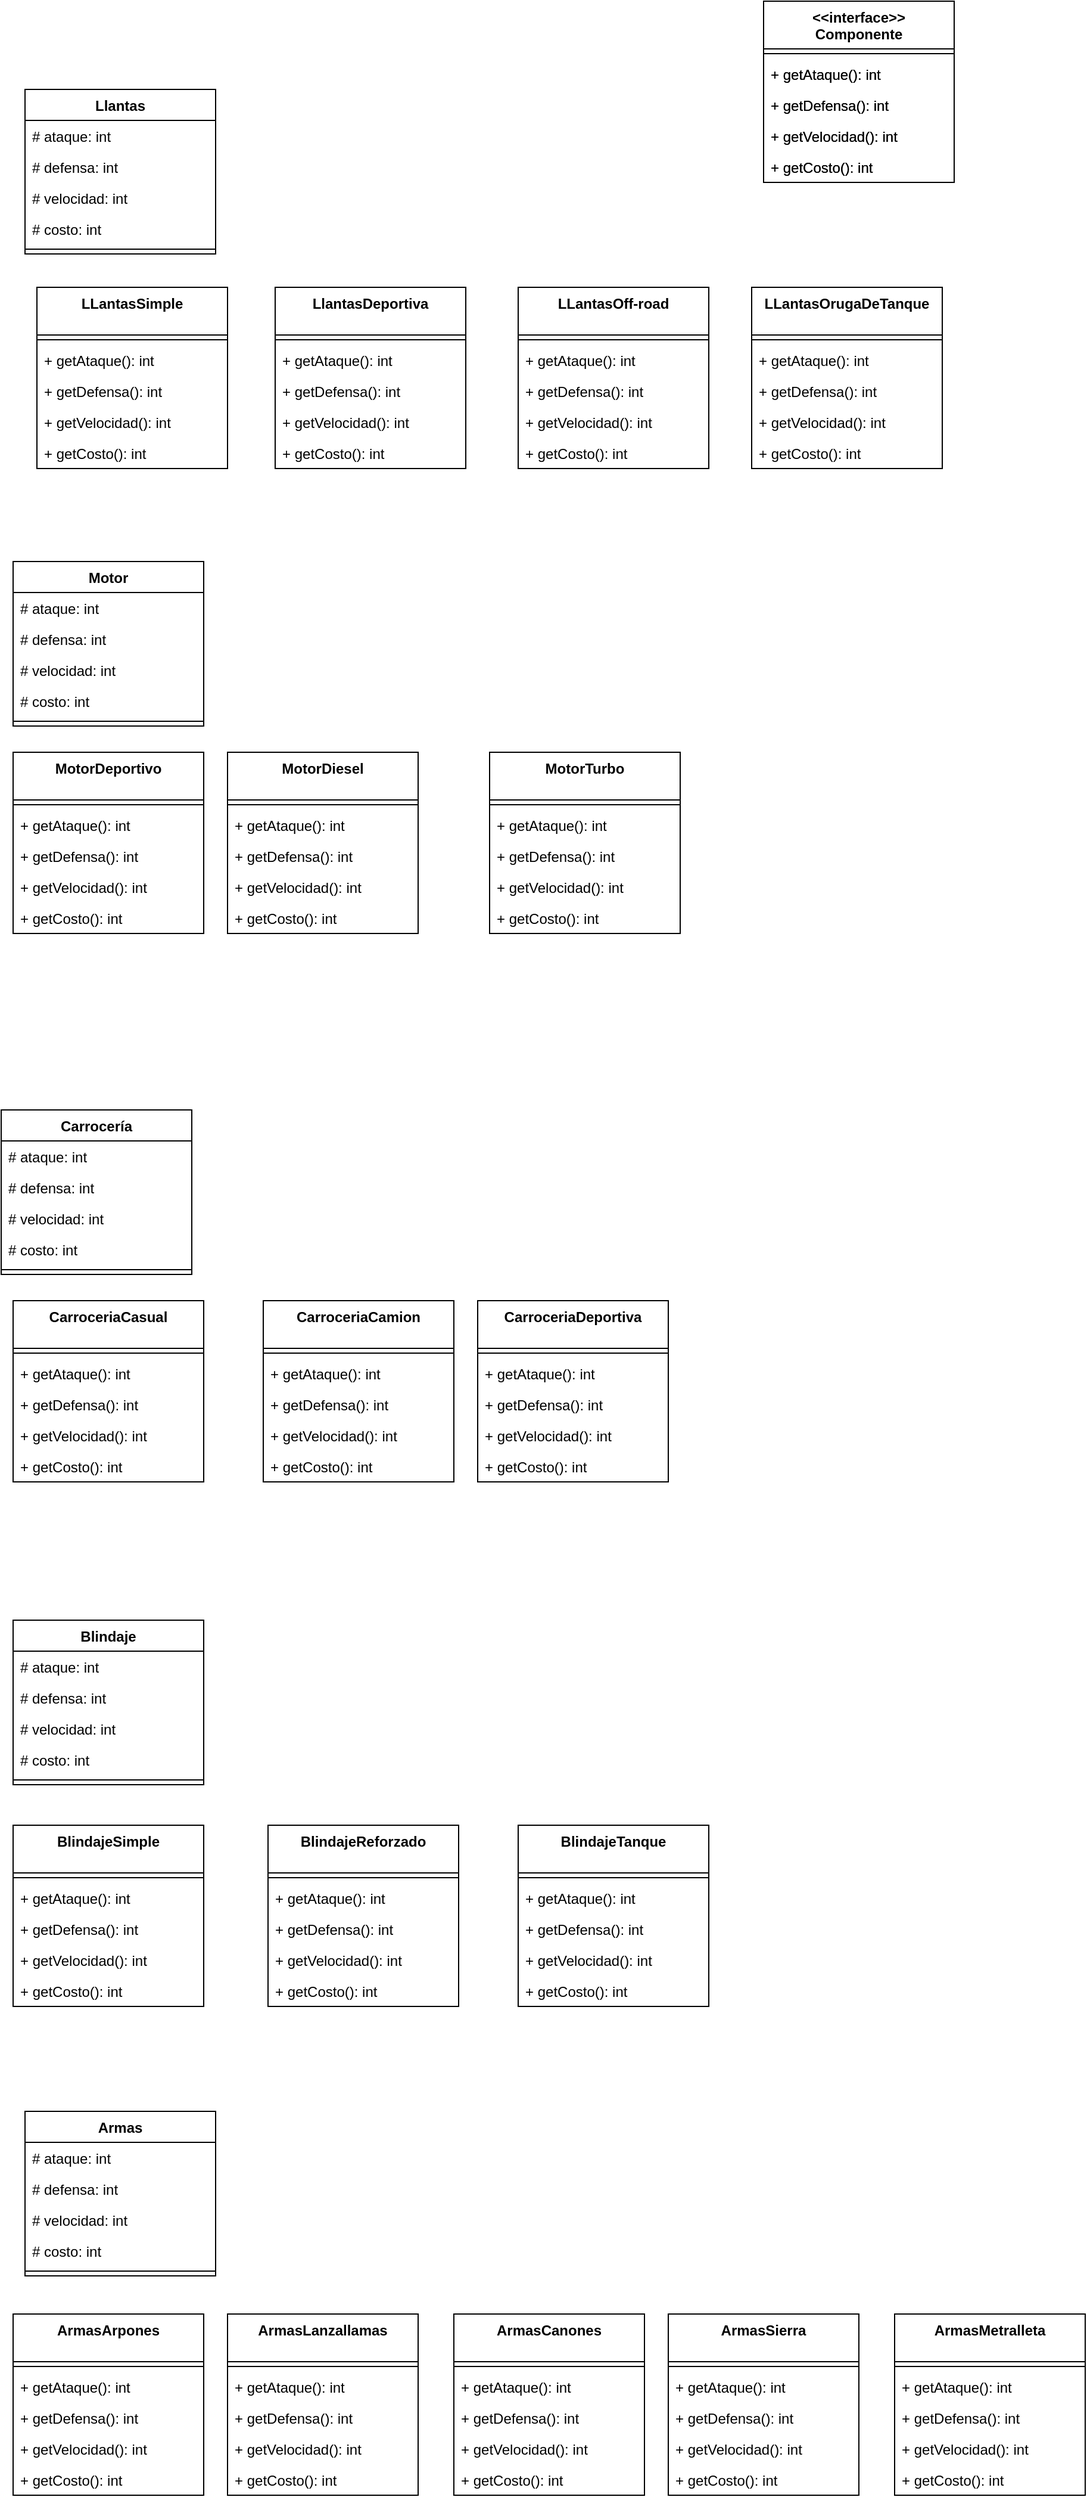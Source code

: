 <mxfile version="13.6.5" pages="2">
    <diagram id="xbYpVy04zfx8oQZbJUHU" name="Page-1">
        <mxGraphModel dx="1246" dy="467" grid="1" gridSize="10" guides="1" tooltips="1" connect="1" arrows="1" fold="1" page="1" pageScale="1" pageWidth="827" pageHeight="1169" math="0" shadow="0">
            <root>
                <mxCell id="0"/>
                <mxCell id="1" parent="0"/>
                <mxCell id="xLHPYMrKe80LzgOzbX_y-14" value="Llantas" style="swimlane;fontStyle=1;align=center;verticalAlign=top;childLayout=stackLayout;horizontal=1;startSize=26;horizontalStack=0;resizeParent=1;resizeParentMax=0;resizeLast=0;collapsible=1;marginBottom=0;" parent="1" vertex="1">
                    <mxGeometry x="70" y="94" width="160" height="138" as="geometry"/>
                </mxCell>
                <mxCell id="26" value="# ataque: int" style="text;strokeColor=none;fillColor=none;align=left;verticalAlign=top;spacingLeft=4;spacingRight=4;overflow=hidden;rotatable=0;points=[[0,0.5],[1,0.5]];portConstraint=eastwest;" vertex="1" parent="xLHPYMrKe80LzgOzbX_y-14">
                    <mxGeometry y="26" width="160" height="26" as="geometry"/>
                </mxCell>
                <mxCell id="27" value="# defensa: int" style="text;strokeColor=none;fillColor=none;align=left;verticalAlign=top;spacingLeft=4;spacingRight=4;overflow=hidden;rotatable=0;points=[[0,0.5],[1,0.5]];portConstraint=eastwest;" vertex="1" parent="xLHPYMrKe80LzgOzbX_y-14">
                    <mxGeometry y="52" width="160" height="26" as="geometry"/>
                </mxCell>
                <mxCell id="28" value="# velocidad: int" style="text;strokeColor=none;fillColor=none;align=left;verticalAlign=top;spacingLeft=4;spacingRight=4;overflow=hidden;rotatable=0;points=[[0,0.5],[1,0.5]];portConstraint=eastwest;" vertex="1" parent="xLHPYMrKe80LzgOzbX_y-14">
                    <mxGeometry y="78" width="160" height="26" as="geometry"/>
                </mxCell>
                <mxCell id="29" value="# costo: int" style="text;strokeColor=none;fillColor=none;align=left;verticalAlign=top;spacingLeft=4;spacingRight=4;overflow=hidden;rotatable=0;points=[[0,0.5],[1,0.5]];portConstraint=eastwest;" vertex="1" parent="xLHPYMrKe80LzgOzbX_y-14">
                    <mxGeometry y="104" width="160" height="26" as="geometry"/>
                </mxCell>
                <mxCell id="xLHPYMrKe80LzgOzbX_y-16" value="" style="line;strokeWidth=1;fillColor=none;align=left;verticalAlign=middle;spacingTop=-1;spacingLeft=3;spacingRight=3;rotatable=0;labelPosition=right;points=[];portConstraint=eastwest;" parent="xLHPYMrKe80LzgOzbX_y-14" vertex="1">
                    <mxGeometry y="130" width="160" height="8" as="geometry"/>
                </mxCell>
                <mxCell id="10" value="LLantasSimple" style="swimlane;fontStyle=1;align=center;verticalAlign=top;childLayout=stackLayout;horizontal=1;startSize=40;horizontalStack=0;resizeParent=1;resizeParentMax=0;resizeLast=0;collapsible=1;marginBottom=0;" vertex="1" parent="1">
                    <mxGeometry x="80" y="260" width="160" height="152" as="geometry"/>
                </mxCell>
                <mxCell id="11" value="" style="line;strokeWidth=1;fillColor=none;align=left;verticalAlign=middle;spacingTop=-1;spacingLeft=3;spacingRight=3;rotatable=0;labelPosition=right;points=[];portConstraint=eastwest;" vertex="1" parent="10">
                    <mxGeometry y="40" width="160" height="8" as="geometry"/>
                </mxCell>
                <mxCell id="12" value="+ getAtaque(): int" style="text;strokeColor=none;fillColor=none;align=left;verticalAlign=top;spacingLeft=4;spacingRight=4;overflow=hidden;rotatable=0;points=[[0,0.5],[1,0.5]];portConstraint=eastwest;" vertex="1" parent="10">
                    <mxGeometry y="48" width="160" height="26" as="geometry"/>
                </mxCell>
                <mxCell id="13" value="+ getDefensa(): int" style="text;strokeColor=none;fillColor=none;align=left;verticalAlign=top;spacingLeft=4;spacingRight=4;overflow=hidden;rotatable=0;points=[[0,0.5],[1,0.5]];portConstraint=eastwest;" vertex="1" parent="10">
                    <mxGeometry y="74" width="160" height="26" as="geometry"/>
                </mxCell>
                <mxCell id="14" value="+ getVelocidad(): int" style="text;strokeColor=none;fillColor=none;align=left;verticalAlign=top;spacingLeft=4;spacingRight=4;overflow=hidden;rotatable=0;points=[[0,0.5],[1,0.5]];portConstraint=eastwest;" vertex="1" parent="10">
                    <mxGeometry y="100" width="160" height="26" as="geometry"/>
                </mxCell>
                <mxCell id="15" value="+ getCosto(): int" style="text;strokeColor=none;fillColor=none;align=left;verticalAlign=top;spacingLeft=4;spacingRight=4;overflow=hidden;rotatable=0;points=[[0,0.5],[1,0.5]];portConstraint=eastwest;" vertex="1" parent="10">
                    <mxGeometry y="126" width="160" height="26" as="geometry"/>
                </mxCell>
                <mxCell id="xLHPYMrKe80LzgOzbX_y-143" value="LlantasDeportiva" style="swimlane;fontStyle=1;align=center;verticalAlign=top;childLayout=stackLayout;horizontal=1;startSize=40;horizontalStack=0;resizeParent=1;resizeParentMax=0;resizeLast=0;collapsible=1;marginBottom=0;" parent="1" vertex="1">
                    <mxGeometry x="280" y="260" width="160" height="152" as="geometry"/>
                </mxCell>
                <mxCell id="xLHPYMrKe80LzgOzbX_y-148" value="" style="line;strokeWidth=1;fillColor=none;align=left;verticalAlign=middle;spacingTop=-1;spacingLeft=3;spacingRight=3;rotatable=0;labelPosition=right;points=[];portConstraint=eastwest;" parent="xLHPYMrKe80LzgOzbX_y-143" vertex="1">
                    <mxGeometry y="40" width="160" height="8" as="geometry"/>
                </mxCell>
                <mxCell id="xLHPYMrKe80LzgOzbX_y-149" value="+ getAtaque(): int" style="text;strokeColor=none;fillColor=none;align=left;verticalAlign=top;spacingLeft=4;spacingRight=4;overflow=hidden;rotatable=0;points=[[0,0.5],[1,0.5]];portConstraint=eastwest;" parent="xLHPYMrKe80LzgOzbX_y-143" vertex="1">
                    <mxGeometry y="48" width="160" height="26" as="geometry"/>
                </mxCell>
                <mxCell id="xLHPYMrKe80LzgOzbX_y-150" value="+ getDefensa(): int" style="text;strokeColor=none;fillColor=none;align=left;verticalAlign=top;spacingLeft=4;spacingRight=4;overflow=hidden;rotatable=0;points=[[0,0.5],[1,0.5]];portConstraint=eastwest;" parent="xLHPYMrKe80LzgOzbX_y-143" vertex="1">
                    <mxGeometry y="74" width="160" height="26" as="geometry"/>
                </mxCell>
                <mxCell id="xLHPYMrKe80LzgOzbX_y-151" value="+ getVelocidad(): int" style="text;strokeColor=none;fillColor=none;align=left;verticalAlign=top;spacingLeft=4;spacingRight=4;overflow=hidden;rotatable=0;points=[[0,0.5],[1,0.5]];portConstraint=eastwest;" parent="xLHPYMrKe80LzgOzbX_y-143" vertex="1">
                    <mxGeometry y="100" width="160" height="26" as="geometry"/>
                </mxCell>
                <mxCell id="xLHPYMrKe80LzgOzbX_y-152" value="+ getCosto(): int" style="text;strokeColor=none;fillColor=none;align=left;verticalAlign=top;spacingLeft=4;spacingRight=4;overflow=hidden;rotatable=0;points=[[0,0.5],[1,0.5]];portConstraint=eastwest;" parent="xLHPYMrKe80LzgOzbX_y-143" vertex="1">
                    <mxGeometry y="126" width="160" height="26" as="geometry"/>
                </mxCell>
                <mxCell id="xLHPYMrKe80LzgOzbX_y-153" value="LLantasOff-road" style="swimlane;fontStyle=1;align=center;verticalAlign=top;childLayout=stackLayout;horizontal=1;startSize=40;horizontalStack=0;resizeParent=1;resizeParentMax=0;resizeLast=0;collapsible=1;marginBottom=0;" parent="1" vertex="1">
                    <mxGeometry x="484" y="260" width="160" height="152" as="geometry"/>
                </mxCell>
                <mxCell id="xLHPYMrKe80LzgOzbX_y-158" value="" style="line;strokeWidth=1;fillColor=none;align=left;verticalAlign=middle;spacingTop=-1;spacingLeft=3;spacingRight=3;rotatable=0;labelPosition=right;points=[];portConstraint=eastwest;" parent="xLHPYMrKe80LzgOzbX_y-153" vertex="1">
                    <mxGeometry y="40" width="160" height="8" as="geometry"/>
                </mxCell>
                <mxCell id="xLHPYMrKe80LzgOzbX_y-159" value="+ getAtaque(): int" style="text;strokeColor=none;fillColor=none;align=left;verticalAlign=top;spacingLeft=4;spacingRight=4;overflow=hidden;rotatable=0;points=[[0,0.5],[1,0.5]];portConstraint=eastwest;" parent="xLHPYMrKe80LzgOzbX_y-153" vertex="1">
                    <mxGeometry y="48" width="160" height="26" as="geometry"/>
                </mxCell>
                <mxCell id="xLHPYMrKe80LzgOzbX_y-160" value="+ getDefensa(): int" style="text;strokeColor=none;fillColor=none;align=left;verticalAlign=top;spacingLeft=4;spacingRight=4;overflow=hidden;rotatable=0;points=[[0,0.5],[1,0.5]];portConstraint=eastwest;" parent="xLHPYMrKe80LzgOzbX_y-153" vertex="1">
                    <mxGeometry y="74" width="160" height="26" as="geometry"/>
                </mxCell>
                <mxCell id="xLHPYMrKe80LzgOzbX_y-161" value="+ getVelocidad(): int" style="text;strokeColor=none;fillColor=none;align=left;verticalAlign=top;spacingLeft=4;spacingRight=4;overflow=hidden;rotatable=0;points=[[0,0.5],[1,0.5]];portConstraint=eastwest;" parent="xLHPYMrKe80LzgOzbX_y-153" vertex="1">
                    <mxGeometry y="100" width="160" height="26" as="geometry"/>
                </mxCell>
                <mxCell id="xLHPYMrKe80LzgOzbX_y-162" value="+ getCosto(): int" style="text;strokeColor=none;fillColor=none;align=left;verticalAlign=top;spacingLeft=4;spacingRight=4;overflow=hidden;rotatable=0;points=[[0,0.5],[1,0.5]];portConstraint=eastwest;" parent="xLHPYMrKe80LzgOzbX_y-153" vertex="1">
                    <mxGeometry y="126" width="160" height="26" as="geometry"/>
                </mxCell>
                <mxCell id="xLHPYMrKe80LzgOzbX_y-163" value="LLantasOrugaDeTanque" style="swimlane;fontStyle=1;align=center;verticalAlign=top;childLayout=stackLayout;horizontal=1;startSize=40;horizontalStack=0;resizeParent=1;resizeParentMax=0;resizeLast=0;collapsible=1;marginBottom=0;" parent="1" vertex="1">
                    <mxGeometry x="680" y="260" width="160" height="152" as="geometry"/>
                </mxCell>
                <mxCell id="xLHPYMrKe80LzgOzbX_y-168" value="" style="line;strokeWidth=1;fillColor=none;align=left;verticalAlign=middle;spacingTop=-1;spacingLeft=3;spacingRight=3;rotatable=0;labelPosition=right;points=[];portConstraint=eastwest;" parent="xLHPYMrKe80LzgOzbX_y-163" vertex="1">
                    <mxGeometry y="40" width="160" height="8" as="geometry"/>
                </mxCell>
                <mxCell id="xLHPYMrKe80LzgOzbX_y-169" value="+ getAtaque(): int" style="text;strokeColor=none;fillColor=none;align=left;verticalAlign=top;spacingLeft=4;spacingRight=4;overflow=hidden;rotatable=0;points=[[0,0.5],[1,0.5]];portConstraint=eastwest;" parent="xLHPYMrKe80LzgOzbX_y-163" vertex="1">
                    <mxGeometry y="48" width="160" height="26" as="geometry"/>
                </mxCell>
                <mxCell id="xLHPYMrKe80LzgOzbX_y-170" value="+ getDefensa(): int" style="text;strokeColor=none;fillColor=none;align=left;verticalAlign=top;spacingLeft=4;spacingRight=4;overflow=hidden;rotatable=0;points=[[0,0.5],[1,0.5]];portConstraint=eastwest;" parent="xLHPYMrKe80LzgOzbX_y-163" vertex="1">
                    <mxGeometry y="74" width="160" height="26" as="geometry"/>
                </mxCell>
                <mxCell id="xLHPYMrKe80LzgOzbX_y-171" value="+ getVelocidad(): int" style="text;strokeColor=none;fillColor=none;align=left;verticalAlign=top;spacingLeft=4;spacingRight=4;overflow=hidden;rotatable=0;points=[[0,0.5],[1,0.5]];portConstraint=eastwest;" parent="xLHPYMrKe80LzgOzbX_y-163" vertex="1">
                    <mxGeometry y="100" width="160" height="26" as="geometry"/>
                </mxCell>
                <mxCell id="xLHPYMrKe80LzgOzbX_y-172" value="+ getCosto(): int" style="text;strokeColor=none;fillColor=none;align=left;verticalAlign=top;spacingLeft=4;spacingRight=4;overflow=hidden;rotatable=0;points=[[0,0.5],[1,0.5]];portConstraint=eastwest;" parent="xLHPYMrKe80LzgOzbX_y-163" vertex="1">
                    <mxGeometry y="126" width="160" height="26" as="geometry"/>
                </mxCell>
                <mxCell id="30" value="Motor" style="swimlane;fontStyle=1;align=center;verticalAlign=top;childLayout=stackLayout;horizontal=1;startSize=26;horizontalStack=0;resizeParent=1;resizeParentMax=0;resizeLast=0;collapsible=1;marginBottom=0;" vertex="1" parent="1">
                    <mxGeometry x="60" y="490" width="160" height="138" as="geometry"/>
                </mxCell>
                <mxCell id="31" value="# ataque: int" style="text;strokeColor=none;fillColor=none;align=left;verticalAlign=top;spacingLeft=4;spacingRight=4;overflow=hidden;rotatable=0;points=[[0,0.5],[1,0.5]];portConstraint=eastwest;" vertex="1" parent="30">
                    <mxGeometry y="26" width="160" height="26" as="geometry"/>
                </mxCell>
                <mxCell id="32" value="# defensa: int" style="text;strokeColor=none;fillColor=none;align=left;verticalAlign=top;spacingLeft=4;spacingRight=4;overflow=hidden;rotatable=0;points=[[0,0.5],[1,0.5]];portConstraint=eastwest;" vertex="1" parent="30">
                    <mxGeometry y="52" width="160" height="26" as="geometry"/>
                </mxCell>
                <mxCell id="33" value="# velocidad: int" style="text;strokeColor=none;fillColor=none;align=left;verticalAlign=top;spacingLeft=4;spacingRight=4;overflow=hidden;rotatable=0;points=[[0,0.5],[1,0.5]];portConstraint=eastwest;" vertex="1" parent="30">
                    <mxGeometry y="78" width="160" height="26" as="geometry"/>
                </mxCell>
                <mxCell id="34" value="# costo: int" style="text;strokeColor=none;fillColor=none;align=left;verticalAlign=top;spacingLeft=4;spacingRight=4;overflow=hidden;rotatable=0;points=[[0,0.5],[1,0.5]];portConstraint=eastwest;" vertex="1" parent="30">
                    <mxGeometry y="104" width="160" height="26" as="geometry"/>
                </mxCell>
                <mxCell id="35" value="" style="line;strokeWidth=1;fillColor=none;align=left;verticalAlign=middle;spacingTop=-1;spacingLeft=3;spacingRight=3;rotatable=0;labelPosition=right;points=[];portConstraint=eastwest;" vertex="1" parent="30">
                    <mxGeometry y="130" width="160" height="8" as="geometry"/>
                </mxCell>
                <mxCell id="xLHPYMrKe80LzgOzbX_y-173" value="MotorDeportivo" style="swimlane;fontStyle=1;align=center;verticalAlign=top;childLayout=stackLayout;horizontal=1;startSize=40;horizontalStack=0;resizeParent=1;resizeParentMax=0;resizeLast=0;collapsible=1;marginBottom=0;" parent="1" vertex="1">
                    <mxGeometry x="60" y="650" width="160" height="152" as="geometry"/>
                </mxCell>
                <mxCell id="xLHPYMrKe80LzgOzbX_y-178" value="" style="line;strokeWidth=1;fillColor=none;align=left;verticalAlign=middle;spacingTop=-1;spacingLeft=3;spacingRight=3;rotatable=0;labelPosition=right;points=[];portConstraint=eastwest;" parent="xLHPYMrKe80LzgOzbX_y-173" vertex="1">
                    <mxGeometry y="40" width="160" height="8" as="geometry"/>
                </mxCell>
                <mxCell id="xLHPYMrKe80LzgOzbX_y-179" value="+ getAtaque(): int" style="text;strokeColor=none;fillColor=none;align=left;verticalAlign=top;spacingLeft=4;spacingRight=4;overflow=hidden;rotatable=0;points=[[0,0.5],[1,0.5]];portConstraint=eastwest;" parent="xLHPYMrKe80LzgOzbX_y-173" vertex="1">
                    <mxGeometry y="48" width="160" height="26" as="geometry"/>
                </mxCell>
                <mxCell id="xLHPYMrKe80LzgOzbX_y-180" value="+ getDefensa(): int" style="text;strokeColor=none;fillColor=none;align=left;verticalAlign=top;spacingLeft=4;spacingRight=4;overflow=hidden;rotatable=0;points=[[0,0.5],[1,0.5]];portConstraint=eastwest;" parent="xLHPYMrKe80LzgOzbX_y-173" vertex="1">
                    <mxGeometry y="74" width="160" height="26" as="geometry"/>
                </mxCell>
                <mxCell id="xLHPYMrKe80LzgOzbX_y-181" value="+ getVelocidad(): int" style="text;strokeColor=none;fillColor=none;align=left;verticalAlign=top;spacingLeft=4;spacingRight=4;overflow=hidden;rotatable=0;points=[[0,0.5],[1,0.5]];portConstraint=eastwest;" parent="xLHPYMrKe80LzgOzbX_y-173" vertex="1">
                    <mxGeometry y="100" width="160" height="26" as="geometry"/>
                </mxCell>
                <mxCell id="xLHPYMrKe80LzgOzbX_y-182" value="+ getCosto(): int" style="text;strokeColor=none;fillColor=none;align=left;verticalAlign=top;spacingLeft=4;spacingRight=4;overflow=hidden;rotatable=0;points=[[0,0.5],[1,0.5]];portConstraint=eastwest;" parent="xLHPYMrKe80LzgOzbX_y-173" vertex="1">
                    <mxGeometry y="126" width="160" height="26" as="geometry"/>
                </mxCell>
                <mxCell id="xLHPYMrKe80LzgOzbX_y-183" value="MotorDiesel" style="swimlane;fontStyle=1;align=center;verticalAlign=top;childLayout=stackLayout;horizontal=1;startSize=40;horizontalStack=0;resizeParent=1;resizeParentMax=0;resizeLast=0;collapsible=1;marginBottom=0;" parent="1" vertex="1">
                    <mxGeometry x="240" y="650" width="160" height="152" as="geometry"/>
                </mxCell>
                <mxCell id="xLHPYMrKe80LzgOzbX_y-188" value="" style="line;strokeWidth=1;fillColor=none;align=left;verticalAlign=middle;spacingTop=-1;spacingLeft=3;spacingRight=3;rotatable=0;labelPosition=right;points=[];portConstraint=eastwest;" parent="xLHPYMrKe80LzgOzbX_y-183" vertex="1">
                    <mxGeometry y="40" width="160" height="8" as="geometry"/>
                </mxCell>
                <mxCell id="xLHPYMrKe80LzgOzbX_y-189" value="+ getAtaque(): int" style="text;strokeColor=none;fillColor=none;align=left;verticalAlign=top;spacingLeft=4;spacingRight=4;overflow=hidden;rotatable=0;points=[[0,0.5],[1,0.5]];portConstraint=eastwest;" parent="xLHPYMrKe80LzgOzbX_y-183" vertex="1">
                    <mxGeometry y="48" width="160" height="26" as="geometry"/>
                </mxCell>
                <mxCell id="xLHPYMrKe80LzgOzbX_y-190" value="+ getDefensa(): int" style="text;strokeColor=none;fillColor=none;align=left;verticalAlign=top;spacingLeft=4;spacingRight=4;overflow=hidden;rotatable=0;points=[[0,0.5],[1,0.5]];portConstraint=eastwest;" parent="xLHPYMrKe80LzgOzbX_y-183" vertex="1">
                    <mxGeometry y="74" width="160" height="26" as="geometry"/>
                </mxCell>
                <mxCell id="xLHPYMrKe80LzgOzbX_y-191" value="+ getVelocidad(): int" style="text;strokeColor=none;fillColor=none;align=left;verticalAlign=top;spacingLeft=4;spacingRight=4;overflow=hidden;rotatable=0;points=[[0,0.5],[1,0.5]];portConstraint=eastwest;" parent="xLHPYMrKe80LzgOzbX_y-183" vertex="1">
                    <mxGeometry y="100" width="160" height="26" as="geometry"/>
                </mxCell>
                <mxCell id="xLHPYMrKe80LzgOzbX_y-192" value="+ getCosto(): int" style="text;strokeColor=none;fillColor=none;align=left;verticalAlign=top;spacingLeft=4;spacingRight=4;overflow=hidden;rotatable=0;points=[[0,0.5],[1,0.5]];portConstraint=eastwest;" parent="xLHPYMrKe80LzgOzbX_y-183" vertex="1">
                    <mxGeometry y="126" width="160" height="26" as="geometry"/>
                </mxCell>
                <mxCell id="xLHPYMrKe80LzgOzbX_y-193" value="MotorTurbo" style="swimlane;fontStyle=1;align=center;verticalAlign=top;childLayout=stackLayout;horizontal=1;startSize=40;horizontalStack=0;resizeParent=1;resizeParentMax=0;resizeLast=0;collapsible=1;marginBottom=0;" parent="1" vertex="1">
                    <mxGeometry x="460" y="650" width="160" height="152" as="geometry"/>
                </mxCell>
                <mxCell id="xLHPYMrKe80LzgOzbX_y-198" value="" style="line;strokeWidth=1;fillColor=none;align=left;verticalAlign=middle;spacingTop=-1;spacingLeft=3;spacingRight=3;rotatable=0;labelPosition=right;points=[];portConstraint=eastwest;" parent="xLHPYMrKe80LzgOzbX_y-193" vertex="1">
                    <mxGeometry y="40" width="160" height="8" as="geometry"/>
                </mxCell>
                <mxCell id="xLHPYMrKe80LzgOzbX_y-199" value="+ getAtaque(): int" style="text;strokeColor=none;fillColor=none;align=left;verticalAlign=top;spacingLeft=4;spacingRight=4;overflow=hidden;rotatable=0;points=[[0,0.5],[1,0.5]];portConstraint=eastwest;" parent="xLHPYMrKe80LzgOzbX_y-193" vertex="1">
                    <mxGeometry y="48" width="160" height="26" as="geometry"/>
                </mxCell>
                <mxCell id="xLHPYMrKe80LzgOzbX_y-200" value="+ getDefensa(): int" style="text;strokeColor=none;fillColor=none;align=left;verticalAlign=top;spacingLeft=4;spacingRight=4;overflow=hidden;rotatable=0;points=[[0,0.5],[1,0.5]];portConstraint=eastwest;" parent="xLHPYMrKe80LzgOzbX_y-193" vertex="1">
                    <mxGeometry y="74" width="160" height="26" as="geometry"/>
                </mxCell>
                <mxCell id="xLHPYMrKe80LzgOzbX_y-201" value="+ getVelocidad(): int" style="text;strokeColor=none;fillColor=none;align=left;verticalAlign=top;spacingLeft=4;spacingRight=4;overflow=hidden;rotatable=0;points=[[0,0.5],[1,0.5]];portConstraint=eastwest;" parent="xLHPYMrKe80LzgOzbX_y-193" vertex="1">
                    <mxGeometry y="100" width="160" height="26" as="geometry"/>
                </mxCell>
                <mxCell id="xLHPYMrKe80LzgOzbX_y-202" value="+ getCosto(): int" style="text;strokeColor=none;fillColor=none;align=left;verticalAlign=top;spacingLeft=4;spacingRight=4;overflow=hidden;rotatable=0;points=[[0,0.5],[1,0.5]];portConstraint=eastwest;" parent="xLHPYMrKe80LzgOzbX_y-193" vertex="1">
                    <mxGeometry y="126" width="160" height="26" as="geometry"/>
                </mxCell>
                <mxCell id="xLHPYMrKe80LzgOzbX_y-106" value="&lt;&lt;interface&gt;&gt;&#10;Componente" style="swimlane;fontStyle=1;align=center;verticalAlign=top;childLayout=stackLayout;horizontal=1;startSize=40;horizontalStack=0;resizeParent=1;resizeParentMax=0;resizeLast=0;collapsible=1;marginBottom=0;" parent="1" vertex="1">
                    <mxGeometry x="690" y="20" width="160" height="152" as="geometry"/>
                </mxCell>
                <mxCell id="xLHPYMrKe80LzgOzbX_y-108" value="" style="line;strokeWidth=1;fillColor=none;align=left;verticalAlign=middle;spacingTop=-1;spacingLeft=3;spacingRight=3;rotatable=0;labelPosition=right;points=[];portConstraint=eastwest;" parent="xLHPYMrKe80LzgOzbX_y-106" vertex="1">
                    <mxGeometry y="40" width="160" height="8" as="geometry"/>
                </mxCell>
                <mxCell id="xLHPYMrKe80LzgOzbX_y-109" value="+ getAtaque(): int" style="text;strokeColor=none;fillColor=none;align=left;verticalAlign=top;spacingLeft=4;spacingRight=4;overflow=hidden;rotatable=0;points=[[0,0.5],[1,0.5]];portConstraint=eastwest;" parent="xLHPYMrKe80LzgOzbX_y-106" vertex="1">
                    <mxGeometry y="48" width="160" height="26" as="geometry"/>
                </mxCell>
                <mxCell id="xLHPYMrKe80LzgOzbX_y-111" value="+ getDefensa(): int" style="text;strokeColor=none;fillColor=none;align=left;verticalAlign=top;spacingLeft=4;spacingRight=4;overflow=hidden;rotatable=0;points=[[0,0.5],[1,0.5]];portConstraint=eastwest;" parent="xLHPYMrKe80LzgOzbX_y-106" vertex="1">
                    <mxGeometry y="74" width="160" height="26" as="geometry"/>
                </mxCell>
                <mxCell id="xLHPYMrKe80LzgOzbX_y-110" value="+ getVelocidad(): int" style="text;strokeColor=none;fillColor=none;align=left;verticalAlign=top;spacingLeft=4;spacingRight=4;overflow=hidden;rotatable=0;points=[[0,0.5],[1,0.5]];portConstraint=eastwest;" parent="xLHPYMrKe80LzgOzbX_y-106" vertex="1">
                    <mxGeometry y="100" width="160" height="26" as="geometry"/>
                </mxCell>
                <mxCell id="xLHPYMrKe80LzgOzbX_y-112" value="+ getCosto(): int" style="text;strokeColor=none;fillColor=none;align=left;verticalAlign=top;spacingLeft=4;spacingRight=4;overflow=hidden;rotatable=0;points=[[0,0.5],[1,0.5]];portConstraint=eastwest;" parent="xLHPYMrKe80LzgOzbX_y-106" vertex="1">
                    <mxGeometry y="126" width="160" height="26" as="geometry"/>
                </mxCell>
                <mxCell id="xLHPYMrKe80LzgOzbX_y-203" value="CarroceriaCasual" style="swimlane;fontStyle=1;align=center;verticalAlign=top;childLayout=stackLayout;horizontal=1;startSize=40;horizontalStack=0;resizeParent=1;resizeParentMax=0;resizeLast=0;collapsible=1;marginBottom=0;" parent="1" vertex="1">
                    <mxGeometry x="60" y="1110" width="160" height="152" as="geometry"/>
                </mxCell>
                <mxCell id="xLHPYMrKe80LzgOzbX_y-208" value="" style="line;strokeWidth=1;fillColor=none;align=left;verticalAlign=middle;spacingTop=-1;spacingLeft=3;spacingRight=3;rotatable=0;labelPosition=right;points=[];portConstraint=eastwest;" parent="xLHPYMrKe80LzgOzbX_y-203" vertex="1">
                    <mxGeometry y="40" width="160" height="8" as="geometry"/>
                </mxCell>
                <mxCell id="xLHPYMrKe80LzgOzbX_y-209" value="+ getAtaque(): int" style="text;strokeColor=none;fillColor=none;align=left;verticalAlign=top;spacingLeft=4;spacingRight=4;overflow=hidden;rotatable=0;points=[[0,0.5],[1,0.5]];portConstraint=eastwest;" parent="xLHPYMrKe80LzgOzbX_y-203" vertex="1">
                    <mxGeometry y="48" width="160" height="26" as="geometry"/>
                </mxCell>
                <mxCell id="xLHPYMrKe80LzgOzbX_y-210" value="+ getDefensa(): int" style="text;strokeColor=none;fillColor=none;align=left;verticalAlign=top;spacingLeft=4;spacingRight=4;overflow=hidden;rotatable=0;points=[[0,0.5],[1,0.5]];portConstraint=eastwest;" parent="xLHPYMrKe80LzgOzbX_y-203" vertex="1">
                    <mxGeometry y="74" width="160" height="26" as="geometry"/>
                </mxCell>
                <mxCell id="xLHPYMrKe80LzgOzbX_y-211" value="+ getVelocidad(): int" style="text;strokeColor=none;fillColor=none;align=left;verticalAlign=top;spacingLeft=4;spacingRight=4;overflow=hidden;rotatable=0;points=[[0,0.5],[1,0.5]];portConstraint=eastwest;" parent="xLHPYMrKe80LzgOzbX_y-203" vertex="1">
                    <mxGeometry y="100" width="160" height="26" as="geometry"/>
                </mxCell>
                <mxCell id="xLHPYMrKe80LzgOzbX_y-212" value="+ getCosto(): int" style="text;strokeColor=none;fillColor=none;align=left;verticalAlign=top;spacingLeft=4;spacingRight=4;overflow=hidden;rotatable=0;points=[[0,0.5],[1,0.5]];portConstraint=eastwest;" parent="xLHPYMrKe80LzgOzbX_y-203" vertex="1">
                    <mxGeometry y="126" width="160" height="26" as="geometry"/>
                </mxCell>
                <mxCell id="xLHPYMrKe80LzgOzbX_y-213" value="CarroceriaCamion" style="swimlane;fontStyle=1;align=center;verticalAlign=top;childLayout=stackLayout;horizontal=1;startSize=40;horizontalStack=0;resizeParent=1;resizeParentMax=0;resizeLast=0;collapsible=1;marginBottom=0;" parent="1" vertex="1">
                    <mxGeometry x="270" y="1110" width="160" height="152" as="geometry"/>
                </mxCell>
                <mxCell id="xLHPYMrKe80LzgOzbX_y-218" value="" style="line;strokeWidth=1;fillColor=none;align=left;verticalAlign=middle;spacingTop=-1;spacingLeft=3;spacingRight=3;rotatable=0;labelPosition=right;points=[];portConstraint=eastwest;" parent="xLHPYMrKe80LzgOzbX_y-213" vertex="1">
                    <mxGeometry y="40" width="160" height="8" as="geometry"/>
                </mxCell>
                <mxCell id="xLHPYMrKe80LzgOzbX_y-219" value="+ getAtaque(): int" style="text;strokeColor=none;fillColor=none;align=left;verticalAlign=top;spacingLeft=4;spacingRight=4;overflow=hidden;rotatable=0;points=[[0,0.5],[1,0.5]];portConstraint=eastwest;" parent="xLHPYMrKe80LzgOzbX_y-213" vertex="1">
                    <mxGeometry y="48" width="160" height="26" as="geometry"/>
                </mxCell>
                <mxCell id="xLHPYMrKe80LzgOzbX_y-220" value="+ getDefensa(): int" style="text;strokeColor=none;fillColor=none;align=left;verticalAlign=top;spacingLeft=4;spacingRight=4;overflow=hidden;rotatable=0;points=[[0,0.5],[1,0.5]];portConstraint=eastwest;" parent="xLHPYMrKe80LzgOzbX_y-213" vertex="1">
                    <mxGeometry y="74" width="160" height="26" as="geometry"/>
                </mxCell>
                <mxCell id="xLHPYMrKe80LzgOzbX_y-221" value="+ getVelocidad(): int" style="text;strokeColor=none;fillColor=none;align=left;verticalAlign=top;spacingLeft=4;spacingRight=4;overflow=hidden;rotatable=0;points=[[0,0.5],[1,0.5]];portConstraint=eastwest;" parent="xLHPYMrKe80LzgOzbX_y-213" vertex="1">
                    <mxGeometry y="100" width="160" height="26" as="geometry"/>
                </mxCell>
                <mxCell id="xLHPYMrKe80LzgOzbX_y-222" value="+ getCosto(): int" style="text;strokeColor=none;fillColor=none;align=left;verticalAlign=top;spacingLeft=4;spacingRight=4;overflow=hidden;rotatable=0;points=[[0,0.5],[1,0.5]];portConstraint=eastwest;" parent="xLHPYMrKe80LzgOzbX_y-213" vertex="1">
                    <mxGeometry y="126" width="160" height="26" as="geometry"/>
                </mxCell>
                <mxCell id="xLHPYMrKe80LzgOzbX_y-223" value="CarroceriaDeportiva" style="swimlane;fontStyle=1;align=center;verticalAlign=top;childLayout=stackLayout;horizontal=1;startSize=40;horizontalStack=0;resizeParent=1;resizeParentMax=0;resizeLast=0;collapsible=1;marginBottom=0;" parent="1" vertex="1">
                    <mxGeometry x="450" y="1110" width="160" height="152" as="geometry"/>
                </mxCell>
                <mxCell id="xLHPYMrKe80LzgOzbX_y-228" value="" style="line;strokeWidth=1;fillColor=none;align=left;verticalAlign=middle;spacingTop=-1;spacingLeft=3;spacingRight=3;rotatable=0;labelPosition=right;points=[];portConstraint=eastwest;" parent="xLHPYMrKe80LzgOzbX_y-223" vertex="1">
                    <mxGeometry y="40" width="160" height="8" as="geometry"/>
                </mxCell>
                <mxCell id="xLHPYMrKe80LzgOzbX_y-229" value="+ getAtaque(): int" style="text;strokeColor=none;fillColor=none;align=left;verticalAlign=top;spacingLeft=4;spacingRight=4;overflow=hidden;rotatable=0;points=[[0,0.5],[1,0.5]];portConstraint=eastwest;" parent="xLHPYMrKe80LzgOzbX_y-223" vertex="1">
                    <mxGeometry y="48" width="160" height="26" as="geometry"/>
                </mxCell>
                <mxCell id="xLHPYMrKe80LzgOzbX_y-230" value="+ getDefensa(): int" style="text;strokeColor=none;fillColor=none;align=left;verticalAlign=top;spacingLeft=4;spacingRight=4;overflow=hidden;rotatable=0;points=[[0,0.5],[1,0.5]];portConstraint=eastwest;" parent="xLHPYMrKe80LzgOzbX_y-223" vertex="1">
                    <mxGeometry y="74" width="160" height="26" as="geometry"/>
                </mxCell>
                <mxCell id="xLHPYMrKe80LzgOzbX_y-231" value="+ getVelocidad(): int" style="text;strokeColor=none;fillColor=none;align=left;verticalAlign=top;spacingLeft=4;spacingRight=4;overflow=hidden;rotatable=0;points=[[0,0.5],[1,0.5]];portConstraint=eastwest;" parent="xLHPYMrKe80LzgOzbX_y-223" vertex="1">
                    <mxGeometry y="100" width="160" height="26" as="geometry"/>
                </mxCell>
                <mxCell id="xLHPYMrKe80LzgOzbX_y-232" value="+ getCosto(): int" style="text;strokeColor=none;fillColor=none;align=left;verticalAlign=top;spacingLeft=4;spacingRight=4;overflow=hidden;rotatable=0;points=[[0,0.5],[1,0.5]];portConstraint=eastwest;" parent="xLHPYMrKe80LzgOzbX_y-223" vertex="1">
                    <mxGeometry y="126" width="160" height="26" as="geometry"/>
                </mxCell>
                <mxCell id="36" value="Carrocería" style="swimlane;fontStyle=1;align=center;verticalAlign=top;childLayout=stackLayout;horizontal=1;startSize=26;horizontalStack=0;resizeParent=1;resizeParentMax=0;resizeLast=0;collapsible=1;marginBottom=0;" vertex="1" parent="1">
                    <mxGeometry x="50" y="950" width="160" height="138" as="geometry"/>
                </mxCell>
                <mxCell id="37" value="# ataque: int" style="text;strokeColor=none;fillColor=none;align=left;verticalAlign=top;spacingLeft=4;spacingRight=4;overflow=hidden;rotatable=0;points=[[0,0.5],[1,0.5]];portConstraint=eastwest;" vertex="1" parent="36">
                    <mxGeometry y="26" width="160" height="26" as="geometry"/>
                </mxCell>
                <mxCell id="38" value="# defensa: int" style="text;strokeColor=none;fillColor=none;align=left;verticalAlign=top;spacingLeft=4;spacingRight=4;overflow=hidden;rotatable=0;points=[[0,0.5],[1,0.5]];portConstraint=eastwest;" vertex="1" parent="36">
                    <mxGeometry y="52" width="160" height="26" as="geometry"/>
                </mxCell>
                <mxCell id="39" value="# velocidad: int" style="text;strokeColor=none;fillColor=none;align=left;verticalAlign=top;spacingLeft=4;spacingRight=4;overflow=hidden;rotatable=0;points=[[0,0.5],[1,0.5]];portConstraint=eastwest;" vertex="1" parent="36">
                    <mxGeometry y="78" width="160" height="26" as="geometry"/>
                </mxCell>
                <mxCell id="40" value="# costo: int" style="text;strokeColor=none;fillColor=none;align=left;verticalAlign=top;spacingLeft=4;spacingRight=4;overflow=hidden;rotatable=0;points=[[0,0.5],[1,0.5]];portConstraint=eastwest;" vertex="1" parent="36">
                    <mxGeometry y="104" width="160" height="26" as="geometry"/>
                </mxCell>
                <mxCell id="41" value="" style="line;strokeWidth=1;fillColor=none;align=left;verticalAlign=middle;spacingTop=-1;spacingLeft=3;spacingRight=3;rotatable=0;labelPosition=right;points=[];portConstraint=eastwest;" vertex="1" parent="36">
                    <mxGeometry y="130" width="160" height="8" as="geometry"/>
                </mxCell>
                <mxCell id="xLHPYMrKe80LzgOzbX_y-233" value="BlindajeSimple" style="swimlane;fontStyle=1;align=center;verticalAlign=top;childLayout=stackLayout;horizontal=1;startSize=40;horizontalStack=0;resizeParent=1;resizeParentMax=0;resizeLast=0;collapsible=1;marginBottom=0;" parent="1" vertex="1">
                    <mxGeometry x="60" y="1550" width="160" height="152" as="geometry"/>
                </mxCell>
                <mxCell id="xLHPYMrKe80LzgOzbX_y-238" value="" style="line;strokeWidth=1;fillColor=none;align=left;verticalAlign=middle;spacingTop=-1;spacingLeft=3;spacingRight=3;rotatable=0;labelPosition=right;points=[];portConstraint=eastwest;" parent="xLHPYMrKe80LzgOzbX_y-233" vertex="1">
                    <mxGeometry y="40" width="160" height="8" as="geometry"/>
                </mxCell>
                <mxCell id="xLHPYMrKe80LzgOzbX_y-239" value="+ getAtaque(): int" style="text;strokeColor=none;fillColor=none;align=left;verticalAlign=top;spacingLeft=4;spacingRight=4;overflow=hidden;rotatable=0;points=[[0,0.5],[1,0.5]];portConstraint=eastwest;" parent="xLHPYMrKe80LzgOzbX_y-233" vertex="1">
                    <mxGeometry y="48" width="160" height="26" as="geometry"/>
                </mxCell>
                <mxCell id="xLHPYMrKe80LzgOzbX_y-240" value="+ getDefensa(): int" style="text;strokeColor=none;fillColor=none;align=left;verticalAlign=top;spacingLeft=4;spacingRight=4;overflow=hidden;rotatable=0;points=[[0,0.5],[1,0.5]];portConstraint=eastwest;" parent="xLHPYMrKe80LzgOzbX_y-233" vertex="1">
                    <mxGeometry y="74" width="160" height="26" as="geometry"/>
                </mxCell>
                <mxCell id="xLHPYMrKe80LzgOzbX_y-241" value="+ getVelocidad(): int" style="text;strokeColor=none;fillColor=none;align=left;verticalAlign=top;spacingLeft=4;spacingRight=4;overflow=hidden;rotatable=0;points=[[0,0.5],[1,0.5]];portConstraint=eastwest;" parent="xLHPYMrKe80LzgOzbX_y-233" vertex="1">
                    <mxGeometry y="100" width="160" height="26" as="geometry"/>
                </mxCell>
                <mxCell id="xLHPYMrKe80LzgOzbX_y-242" value="+ getCosto(): int" style="text;strokeColor=none;fillColor=none;align=left;verticalAlign=top;spacingLeft=4;spacingRight=4;overflow=hidden;rotatable=0;points=[[0,0.5],[1,0.5]];portConstraint=eastwest;" parent="xLHPYMrKe80LzgOzbX_y-233" vertex="1">
                    <mxGeometry y="126" width="160" height="26" as="geometry"/>
                </mxCell>
                <mxCell id="xLHPYMrKe80LzgOzbX_y-243" value="BlindajeReforzado" style="swimlane;fontStyle=1;align=center;verticalAlign=top;childLayout=stackLayout;horizontal=1;startSize=40;horizontalStack=0;resizeParent=1;resizeParentMax=0;resizeLast=0;collapsible=1;marginBottom=0;" parent="1" vertex="1">
                    <mxGeometry x="274" y="1550" width="160" height="152" as="geometry"/>
                </mxCell>
                <mxCell id="xLHPYMrKe80LzgOzbX_y-248" value="" style="line;strokeWidth=1;fillColor=none;align=left;verticalAlign=middle;spacingTop=-1;spacingLeft=3;spacingRight=3;rotatable=0;labelPosition=right;points=[];portConstraint=eastwest;" parent="xLHPYMrKe80LzgOzbX_y-243" vertex="1">
                    <mxGeometry y="40" width="160" height="8" as="geometry"/>
                </mxCell>
                <mxCell id="xLHPYMrKe80LzgOzbX_y-249" value="+ getAtaque(): int" style="text;strokeColor=none;fillColor=none;align=left;verticalAlign=top;spacingLeft=4;spacingRight=4;overflow=hidden;rotatable=0;points=[[0,0.5],[1,0.5]];portConstraint=eastwest;" parent="xLHPYMrKe80LzgOzbX_y-243" vertex="1">
                    <mxGeometry y="48" width="160" height="26" as="geometry"/>
                </mxCell>
                <mxCell id="xLHPYMrKe80LzgOzbX_y-250" value="+ getDefensa(): int" style="text;strokeColor=none;fillColor=none;align=left;verticalAlign=top;spacingLeft=4;spacingRight=4;overflow=hidden;rotatable=0;points=[[0,0.5],[1,0.5]];portConstraint=eastwest;" parent="xLHPYMrKe80LzgOzbX_y-243" vertex="1">
                    <mxGeometry y="74" width="160" height="26" as="geometry"/>
                </mxCell>
                <mxCell id="xLHPYMrKe80LzgOzbX_y-251" value="+ getVelocidad(): int" style="text;strokeColor=none;fillColor=none;align=left;verticalAlign=top;spacingLeft=4;spacingRight=4;overflow=hidden;rotatable=0;points=[[0,0.5],[1,0.5]];portConstraint=eastwest;" parent="xLHPYMrKe80LzgOzbX_y-243" vertex="1">
                    <mxGeometry y="100" width="160" height="26" as="geometry"/>
                </mxCell>
                <mxCell id="xLHPYMrKe80LzgOzbX_y-252" value="+ getCosto(): int" style="text;strokeColor=none;fillColor=none;align=left;verticalAlign=top;spacingLeft=4;spacingRight=4;overflow=hidden;rotatable=0;points=[[0,0.5],[1,0.5]];portConstraint=eastwest;" parent="xLHPYMrKe80LzgOzbX_y-243" vertex="1">
                    <mxGeometry y="126" width="160" height="26" as="geometry"/>
                </mxCell>
                <mxCell id="xLHPYMrKe80LzgOzbX_y-253" value="BlindajeTanque" style="swimlane;fontStyle=1;align=center;verticalAlign=top;childLayout=stackLayout;horizontal=1;startSize=40;horizontalStack=0;resizeParent=1;resizeParentMax=0;resizeLast=0;collapsible=1;marginBottom=0;" parent="1" vertex="1">
                    <mxGeometry x="484" y="1550" width="160" height="152" as="geometry"/>
                </mxCell>
                <mxCell id="xLHPYMrKe80LzgOzbX_y-258" value="" style="line;strokeWidth=1;fillColor=none;align=left;verticalAlign=middle;spacingTop=-1;spacingLeft=3;spacingRight=3;rotatable=0;labelPosition=right;points=[];portConstraint=eastwest;" parent="xLHPYMrKe80LzgOzbX_y-253" vertex="1">
                    <mxGeometry y="40" width="160" height="8" as="geometry"/>
                </mxCell>
                <mxCell id="xLHPYMrKe80LzgOzbX_y-259" value="+ getAtaque(): int" style="text;strokeColor=none;fillColor=none;align=left;verticalAlign=top;spacingLeft=4;spacingRight=4;overflow=hidden;rotatable=0;points=[[0,0.5],[1,0.5]];portConstraint=eastwest;" parent="xLHPYMrKe80LzgOzbX_y-253" vertex="1">
                    <mxGeometry y="48" width="160" height="26" as="geometry"/>
                </mxCell>
                <mxCell id="xLHPYMrKe80LzgOzbX_y-260" value="+ getDefensa(): int" style="text;strokeColor=none;fillColor=none;align=left;verticalAlign=top;spacingLeft=4;spacingRight=4;overflow=hidden;rotatable=0;points=[[0,0.5],[1,0.5]];portConstraint=eastwest;" parent="xLHPYMrKe80LzgOzbX_y-253" vertex="1">
                    <mxGeometry y="74" width="160" height="26" as="geometry"/>
                </mxCell>
                <mxCell id="xLHPYMrKe80LzgOzbX_y-261" value="+ getVelocidad(): int" style="text;strokeColor=none;fillColor=none;align=left;verticalAlign=top;spacingLeft=4;spacingRight=4;overflow=hidden;rotatable=0;points=[[0,0.5],[1,0.5]];portConstraint=eastwest;" parent="xLHPYMrKe80LzgOzbX_y-253" vertex="1">
                    <mxGeometry y="100" width="160" height="26" as="geometry"/>
                </mxCell>
                <mxCell id="xLHPYMrKe80LzgOzbX_y-262" value="+ getCosto(): int" style="text;strokeColor=none;fillColor=none;align=left;verticalAlign=top;spacingLeft=4;spacingRight=4;overflow=hidden;rotatable=0;points=[[0,0.5],[1,0.5]];portConstraint=eastwest;" parent="xLHPYMrKe80LzgOzbX_y-253" vertex="1">
                    <mxGeometry y="126" width="160" height="26" as="geometry"/>
                </mxCell>
                <mxCell id="43" value="Blindaje" style="swimlane;fontStyle=1;align=center;verticalAlign=top;childLayout=stackLayout;horizontal=1;startSize=26;horizontalStack=0;resizeParent=1;resizeParentMax=0;resizeLast=0;collapsible=1;marginBottom=0;" vertex="1" parent="1">
                    <mxGeometry x="60" y="1378" width="160" height="138" as="geometry"/>
                </mxCell>
                <mxCell id="44" value="# ataque: int" style="text;strokeColor=none;fillColor=none;align=left;verticalAlign=top;spacingLeft=4;spacingRight=4;overflow=hidden;rotatable=0;points=[[0,0.5],[1,0.5]];portConstraint=eastwest;" vertex="1" parent="43">
                    <mxGeometry y="26" width="160" height="26" as="geometry"/>
                </mxCell>
                <mxCell id="45" value="# defensa: int" style="text;strokeColor=none;fillColor=none;align=left;verticalAlign=top;spacingLeft=4;spacingRight=4;overflow=hidden;rotatable=0;points=[[0,0.5],[1,0.5]];portConstraint=eastwest;" vertex="1" parent="43">
                    <mxGeometry y="52" width="160" height="26" as="geometry"/>
                </mxCell>
                <mxCell id="46" value="# velocidad: int" style="text;strokeColor=none;fillColor=none;align=left;verticalAlign=top;spacingLeft=4;spacingRight=4;overflow=hidden;rotatable=0;points=[[0,0.5],[1,0.5]];portConstraint=eastwest;" vertex="1" parent="43">
                    <mxGeometry y="78" width="160" height="26" as="geometry"/>
                </mxCell>
                <mxCell id="47" value="# costo: int" style="text;strokeColor=none;fillColor=none;align=left;verticalAlign=top;spacingLeft=4;spacingRight=4;overflow=hidden;rotatable=0;points=[[0,0.5],[1,0.5]];portConstraint=eastwest;" vertex="1" parent="43">
                    <mxGeometry y="104" width="160" height="26" as="geometry"/>
                </mxCell>
                <mxCell id="48" value="" style="line;strokeWidth=1;fillColor=none;align=left;verticalAlign=middle;spacingTop=-1;spacingLeft=3;spacingRight=3;rotatable=0;labelPosition=right;points=[];portConstraint=eastwest;" vertex="1" parent="43">
                    <mxGeometry y="130" width="160" height="8" as="geometry"/>
                </mxCell>
                <mxCell id="xLHPYMrKe80LzgOzbX_y-263" value="ArmasArpones" style="swimlane;fontStyle=1;align=center;verticalAlign=top;childLayout=stackLayout;horizontal=1;startSize=40;horizontalStack=0;resizeParent=1;resizeParentMax=0;resizeLast=0;collapsible=1;marginBottom=0;" parent="1" vertex="1">
                    <mxGeometry x="60" y="1960" width="160" height="152" as="geometry"/>
                </mxCell>
                <mxCell id="xLHPYMrKe80LzgOzbX_y-268" value="" style="line;strokeWidth=1;fillColor=none;align=left;verticalAlign=middle;spacingTop=-1;spacingLeft=3;spacingRight=3;rotatable=0;labelPosition=right;points=[];portConstraint=eastwest;" parent="xLHPYMrKe80LzgOzbX_y-263" vertex="1">
                    <mxGeometry y="40" width="160" height="8" as="geometry"/>
                </mxCell>
                <mxCell id="xLHPYMrKe80LzgOzbX_y-269" value="+ getAtaque(): int" style="text;strokeColor=none;fillColor=none;align=left;verticalAlign=top;spacingLeft=4;spacingRight=4;overflow=hidden;rotatable=0;points=[[0,0.5],[1,0.5]];portConstraint=eastwest;" parent="xLHPYMrKe80LzgOzbX_y-263" vertex="1">
                    <mxGeometry y="48" width="160" height="26" as="geometry"/>
                </mxCell>
                <mxCell id="xLHPYMrKe80LzgOzbX_y-270" value="+ getDefensa(): int" style="text;strokeColor=none;fillColor=none;align=left;verticalAlign=top;spacingLeft=4;spacingRight=4;overflow=hidden;rotatable=0;points=[[0,0.5],[1,0.5]];portConstraint=eastwest;" parent="xLHPYMrKe80LzgOzbX_y-263" vertex="1">
                    <mxGeometry y="74" width="160" height="26" as="geometry"/>
                </mxCell>
                <mxCell id="xLHPYMrKe80LzgOzbX_y-271" value="+ getVelocidad(): int" style="text;strokeColor=none;fillColor=none;align=left;verticalAlign=top;spacingLeft=4;spacingRight=4;overflow=hidden;rotatable=0;points=[[0,0.5],[1,0.5]];portConstraint=eastwest;" parent="xLHPYMrKe80LzgOzbX_y-263" vertex="1">
                    <mxGeometry y="100" width="160" height="26" as="geometry"/>
                </mxCell>
                <mxCell id="xLHPYMrKe80LzgOzbX_y-272" value="+ getCosto(): int" style="text;strokeColor=none;fillColor=none;align=left;verticalAlign=top;spacingLeft=4;spacingRight=4;overflow=hidden;rotatable=0;points=[[0,0.5],[1,0.5]];portConstraint=eastwest;" parent="xLHPYMrKe80LzgOzbX_y-263" vertex="1">
                    <mxGeometry y="126" width="160" height="26" as="geometry"/>
                </mxCell>
                <mxCell id="xLHPYMrKe80LzgOzbX_y-303" value="ArmasLanzallamas" style="swimlane;fontStyle=1;align=center;verticalAlign=top;childLayout=stackLayout;horizontal=1;startSize=40;horizontalStack=0;resizeParent=1;resizeParentMax=0;resizeLast=0;collapsible=1;marginBottom=0;" parent="1" vertex="1">
                    <mxGeometry x="240" y="1960" width="160" height="152" as="geometry"/>
                </mxCell>
                <mxCell id="xLHPYMrKe80LzgOzbX_y-308" value="" style="line;strokeWidth=1;fillColor=none;align=left;verticalAlign=middle;spacingTop=-1;spacingLeft=3;spacingRight=3;rotatable=0;labelPosition=right;points=[];portConstraint=eastwest;" parent="xLHPYMrKe80LzgOzbX_y-303" vertex="1">
                    <mxGeometry y="40" width="160" height="8" as="geometry"/>
                </mxCell>
                <mxCell id="xLHPYMrKe80LzgOzbX_y-309" value="+ getAtaque(): int" style="text;strokeColor=none;fillColor=none;align=left;verticalAlign=top;spacingLeft=4;spacingRight=4;overflow=hidden;rotatable=0;points=[[0,0.5],[1,0.5]];portConstraint=eastwest;" parent="xLHPYMrKe80LzgOzbX_y-303" vertex="1">
                    <mxGeometry y="48" width="160" height="26" as="geometry"/>
                </mxCell>
                <mxCell id="xLHPYMrKe80LzgOzbX_y-310" value="+ getDefensa(): int" style="text;strokeColor=none;fillColor=none;align=left;verticalAlign=top;spacingLeft=4;spacingRight=4;overflow=hidden;rotatable=0;points=[[0,0.5],[1,0.5]];portConstraint=eastwest;" parent="xLHPYMrKe80LzgOzbX_y-303" vertex="1">
                    <mxGeometry y="74" width="160" height="26" as="geometry"/>
                </mxCell>
                <mxCell id="xLHPYMrKe80LzgOzbX_y-311" value="+ getVelocidad(): int" style="text;strokeColor=none;fillColor=none;align=left;verticalAlign=top;spacingLeft=4;spacingRight=4;overflow=hidden;rotatable=0;points=[[0,0.5],[1,0.5]];portConstraint=eastwest;" parent="xLHPYMrKe80LzgOzbX_y-303" vertex="1">
                    <mxGeometry y="100" width="160" height="26" as="geometry"/>
                </mxCell>
                <mxCell id="xLHPYMrKe80LzgOzbX_y-312" value="+ getCosto(): int" style="text;strokeColor=none;fillColor=none;align=left;verticalAlign=top;spacingLeft=4;spacingRight=4;overflow=hidden;rotatable=0;points=[[0,0.5],[1,0.5]];portConstraint=eastwest;" parent="xLHPYMrKe80LzgOzbX_y-303" vertex="1">
                    <mxGeometry y="126" width="160" height="26" as="geometry"/>
                </mxCell>
                <mxCell id="F6-njt4_OpBdPKQhaW4_-83" value="" style="line;strokeWidth=1;fillColor=none;align=left;verticalAlign=middle;spacingTop=-1;spacingLeft=3;spacingRight=3;rotatable=0;labelPosition=right;points=[];portConstraint=eastwest;" parent="1" vertex="1">
                    <mxGeometry x="690" y="60" width="160" height="8" as="geometry"/>
                </mxCell>
                <mxCell id="F6-njt4_OpBdPKQhaW4_-84" value="+ getAtaque(): int" style="text;strokeColor=none;fillColor=none;align=left;verticalAlign=top;spacingLeft=4;spacingRight=4;overflow=hidden;rotatable=0;points=[[0,0.5],[1,0.5]];portConstraint=eastwest;" parent="1" vertex="1">
                    <mxGeometry x="690" y="68" width="160" height="26" as="geometry"/>
                </mxCell>
                <mxCell id="F6-njt4_OpBdPKQhaW4_-85" value="+ getDefensa(): int" style="text;strokeColor=none;fillColor=none;align=left;verticalAlign=top;spacingLeft=4;spacingRight=4;overflow=hidden;rotatable=0;points=[[0,0.5],[1,0.5]];portConstraint=eastwest;" parent="1" vertex="1">
                    <mxGeometry x="690" y="94" width="160" height="26" as="geometry"/>
                </mxCell>
                <mxCell id="F6-njt4_OpBdPKQhaW4_-86" value="+ getVelocidad(): int" style="text;strokeColor=none;fillColor=none;align=left;verticalAlign=top;spacingLeft=4;spacingRight=4;overflow=hidden;rotatable=0;points=[[0,0.5],[1,0.5]];portConstraint=eastwest;" parent="1" vertex="1">
                    <mxGeometry x="690" y="120" width="160" height="26" as="geometry"/>
                </mxCell>
                <mxCell id="F6-njt4_OpBdPKQhaW4_-87" value="+ getCosto(): int" style="text;strokeColor=none;fillColor=none;align=left;verticalAlign=top;spacingLeft=4;spacingRight=4;overflow=hidden;rotatable=0;points=[[0,0.5],[1,0.5]];portConstraint=eastwest;" parent="1" vertex="1">
                    <mxGeometry x="690" y="146" width="160" height="26" as="geometry"/>
                </mxCell>
                <mxCell id="49" value="Armas" style="swimlane;fontStyle=1;align=center;verticalAlign=top;childLayout=stackLayout;horizontal=1;startSize=26;horizontalStack=0;resizeParent=1;resizeParentMax=0;resizeLast=0;collapsible=1;marginBottom=0;" vertex="1" parent="1">
                    <mxGeometry x="70" y="1790" width="160" height="138" as="geometry"/>
                </mxCell>
                <mxCell id="50" value="# ataque: int" style="text;strokeColor=none;fillColor=none;align=left;verticalAlign=top;spacingLeft=4;spacingRight=4;overflow=hidden;rotatable=0;points=[[0,0.5],[1,0.5]];portConstraint=eastwest;" vertex="1" parent="49">
                    <mxGeometry y="26" width="160" height="26" as="geometry"/>
                </mxCell>
                <mxCell id="51" value="# defensa: int" style="text;strokeColor=none;fillColor=none;align=left;verticalAlign=top;spacingLeft=4;spacingRight=4;overflow=hidden;rotatable=0;points=[[0,0.5],[1,0.5]];portConstraint=eastwest;" vertex="1" parent="49">
                    <mxGeometry y="52" width="160" height="26" as="geometry"/>
                </mxCell>
                <mxCell id="52" value="# velocidad: int" style="text;strokeColor=none;fillColor=none;align=left;verticalAlign=top;spacingLeft=4;spacingRight=4;overflow=hidden;rotatable=0;points=[[0,0.5],[1,0.5]];portConstraint=eastwest;" vertex="1" parent="49">
                    <mxGeometry y="78" width="160" height="26" as="geometry"/>
                </mxCell>
                <mxCell id="53" value="# costo: int" style="text;strokeColor=none;fillColor=none;align=left;verticalAlign=top;spacingLeft=4;spacingRight=4;overflow=hidden;rotatable=0;points=[[0,0.5],[1,0.5]];portConstraint=eastwest;" vertex="1" parent="49">
                    <mxGeometry y="104" width="160" height="26" as="geometry"/>
                </mxCell>
                <mxCell id="54" value="" style="line;strokeWidth=1;fillColor=none;align=left;verticalAlign=middle;spacingTop=-1;spacingLeft=3;spacingRight=3;rotatable=0;labelPosition=right;points=[];portConstraint=eastwest;" vertex="1" parent="49">
                    <mxGeometry y="130" width="160" height="8" as="geometry"/>
                </mxCell>
                <mxCell id="xLHPYMrKe80LzgOzbX_y-293" value="ArmasCanones" style="swimlane;fontStyle=1;align=center;verticalAlign=top;childLayout=stackLayout;horizontal=1;startSize=40;horizontalStack=0;resizeParent=1;resizeParentMax=0;resizeLast=0;collapsible=1;marginBottom=0;" parent="1" vertex="1">
                    <mxGeometry x="430" y="1960" width="160" height="152" as="geometry"/>
                </mxCell>
                <mxCell id="xLHPYMrKe80LzgOzbX_y-298" value="" style="line;strokeWidth=1;fillColor=none;align=left;verticalAlign=middle;spacingTop=-1;spacingLeft=3;spacingRight=3;rotatable=0;labelPosition=right;points=[];portConstraint=eastwest;" parent="xLHPYMrKe80LzgOzbX_y-293" vertex="1">
                    <mxGeometry y="40" width="160" height="8" as="geometry"/>
                </mxCell>
                <mxCell id="xLHPYMrKe80LzgOzbX_y-299" value="+ getAtaque(): int" style="text;strokeColor=none;fillColor=none;align=left;verticalAlign=top;spacingLeft=4;spacingRight=4;overflow=hidden;rotatable=0;points=[[0,0.5],[1,0.5]];portConstraint=eastwest;" parent="xLHPYMrKe80LzgOzbX_y-293" vertex="1">
                    <mxGeometry y="48" width="160" height="26" as="geometry"/>
                </mxCell>
                <mxCell id="xLHPYMrKe80LzgOzbX_y-300" value="+ getDefensa(): int" style="text;strokeColor=none;fillColor=none;align=left;verticalAlign=top;spacingLeft=4;spacingRight=4;overflow=hidden;rotatable=0;points=[[0,0.5],[1,0.5]];portConstraint=eastwest;" parent="xLHPYMrKe80LzgOzbX_y-293" vertex="1">
                    <mxGeometry y="74" width="160" height="26" as="geometry"/>
                </mxCell>
                <mxCell id="xLHPYMrKe80LzgOzbX_y-301" value="+ getVelocidad(): int" style="text;strokeColor=none;fillColor=none;align=left;verticalAlign=top;spacingLeft=4;spacingRight=4;overflow=hidden;rotatable=0;points=[[0,0.5],[1,0.5]];portConstraint=eastwest;" parent="xLHPYMrKe80LzgOzbX_y-293" vertex="1">
                    <mxGeometry y="100" width="160" height="26" as="geometry"/>
                </mxCell>
                <mxCell id="xLHPYMrKe80LzgOzbX_y-302" value="+ getCosto(): int" style="text;strokeColor=none;fillColor=none;align=left;verticalAlign=top;spacingLeft=4;spacingRight=4;overflow=hidden;rotatable=0;points=[[0,0.5],[1,0.5]];portConstraint=eastwest;" parent="xLHPYMrKe80LzgOzbX_y-293" vertex="1">
                    <mxGeometry y="126" width="160" height="26" as="geometry"/>
                </mxCell>
                <mxCell id="xLHPYMrKe80LzgOzbX_y-283" value="ArmasSierra" style="swimlane;fontStyle=1;align=center;verticalAlign=top;childLayout=stackLayout;horizontal=1;startSize=40;horizontalStack=0;resizeParent=1;resizeParentMax=0;resizeLast=0;collapsible=1;marginBottom=0;" parent="1" vertex="1">
                    <mxGeometry x="610" y="1960" width="160" height="152" as="geometry"/>
                </mxCell>
                <mxCell id="xLHPYMrKe80LzgOzbX_y-288" value="" style="line;strokeWidth=1;fillColor=none;align=left;verticalAlign=middle;spacingTop=-1;spacingLeft=3;spacingRight=3;rotatable=0;labelPosition=right;points=[];portConstraint=eastwest;" parent="xLHPYMrKe80LzgOzbX_y-283" vertex="1">
                    <mxGeometry y="40" width="160" height="8" as="geometry"/>
                </mxCell>
                <mxCell id="xLHPYMrKe80LzgOzbX_y-289" value="+ getAtaque(): int" style="text;strokeColor=none;fillColor=none;align=left;verticalAlign=top;spacingLeft=4;spacingRight=4;overflow=hidden;rotatable=0;points=[[0,0.5],[1,0.5]];portConstraint=eastwest;" parent="xLHPYMrKe80LzgOzbX_y-283" vertex="1">
                    <mxGeometry y="48" width="160" height="26" as="geometry"/>
                </mxCell>
                <mxCell id="xLHPYMrKe80LzgOzbX_y-290" value="+ getDefensa(): int" style="text;strokeColor=none;fillColor=none;align=left;verticalAlign=top;spacingLeft=4;spacingRight=4;overflow=hidden;rotatable=0;points=[[0,0.5],[1,0.5]];portConstraint=eastwest;" parent="xLHPYMrKe80LzgOzbX_y-283" vertex="1">
                    <mxGeometry y="74" width="160" height="26" as="geometry"/>
                </mxCell>
                <mxCell id="xLHPYMrKe80LzgOzbX_y-291" value="+ getVelocidad(): int" style="text;strokeColor=none;fillColor=none;align=left;verticalAlign=top;spacingLeft=4;spacingRight=4;overflow=hidden;rotatable=0;points=[[0,0.5],[1,0.5]];portConstraint=eastwest;" parent="xLHPYMrKe80LzgOzbX_y-283" vertex="1">
                    <mxGeometry y="100" width="160" height="26" as="geometry"/>
                </mxCell>
                <mxCell id="xLHPYMrKe80LzgOzbX_y-292" value="+ getCosto(): int" style="text;strokeColor=none;fillColor=none;align=left;verticalAlign=top;spacingLeft=4;spacingRight=4;overflow=hidden;rotatable=0;points=[[0,0.5],[1,0.5]];portConstraint=eastwest;" parent="xLHPYMrKe80LzgOzbX_y-283" vertex="1">
                    <mxGeometry y="126" width="160" height="26" as="geometry"/>
                </mxCell>
                <mxCell id="xLHPYMrKe80LzgOzbX_y-273" value="ArmasMetralleta" style="swimlane;fontStyle=1;align=center;verticalAlign=top;childLayout=stackLayout;horizontal=1;startSize=40;horizontalStack=0;resizeParent=1;resizeParentMax=0;resizeLast=0;collapsible=1;marginBottom=0;" parent="1" vertex="1">
                    <mxGeometry x="800" y="1960" width="160" height="152" as="geometry"/>
                </mxCell>
                <mxCell id="xLHPYMrKe80LzgOzbX_y-278" value="" style="line;strokeWidth=1;fillColor=none;align=left;verticalAlign=middle;spacingTop=-1;spacingLeft=3;spacingRight=3;rotatable=0;labelPosition=right;points=[];portConstraint=eastwest;" parent="xLHPYMrKe80LzgOzbX_y-273" vertex="1">
                    <mxGeometry y="40" width="160" height="8" as="geometry"/>
                </mxCell>
                <mxCell id="xLHPYMrKe80LzgOzbX_y-279" value="+ getAtaque(): int" style="text;strokeColor=none;fillColor=none;align=left;verticalAlign=top;spacingLeft=4;spacingRight=4;overflow=hidden;rotatable=0;points=[[0,0.5],[1,0.5]];portConstraint=eastwest;" parent="xLHPYMrKe80LzgOzbX_y-273" vertex="1">
                    <mxGeometry y="48" width="160" height="26" as="geometry"/>
                </mxCell>
                <mxCell id="xLHPYMrKe80LzgOzbX_y-280" value="+ getDefensa(): int" style="text;strokeColor=none;fillColor=none;align=left;verticalAlign=top;spacingLeft=4;spacingRight=4;overflow=hidden;rotatable=0;points=[[0,0.5],[1,0.5]];portConstraint=eastwest;" parent="xLHPYMrKe80LzgOzbX_y-273" vertex="1">
                    <mxGeometry y="74" width="160" height="26" as="geometry"/>
                </mxCell>
                <mxCell id="xLHPYMrKe80LzgOzbX_y-281" value="+ getVelocidad(): int" style="text;strokeColor=none;fillColor=none;align=left;verticalAlign=top;spacingLeft=4;spacingRight=4;overflow=hidden;rotatable=0;points=[[0,0.5],[1,0.5]];portConstraint=eastwest;" parent="xLHPYMrKe80LzgOzbX_y-273" vertex="1">
                    <mxGeometry y="100" width="160" height="26" as="geometry"/>
                </mxCell>
                <mxCell id="xLHPYMrKe80LzgOzbX_y-282" value="+ getCosto(): int" style="text;strokeColor=none;fillColor=none;align=left;verticalAlign=top;spacingLeft=4;spacingRight=4;overflow=hidden;rotatable=0;points=[[0,0.5],[1,0.5]];portConstraint=eastwest;" parent="xLHPYMrKe80LzgOzbX_y-273" vertex="1">
                    <mxGeometry y="126" width="160" height="26" as="geometry"/>
                </mxCell>
            </root>
        </mxGraphModel>
    </diagram>
    <diagram id="EzjLAE2DxITMRcmxJRa2" name="Page-2">
        &#xa;
        <mxGraphModel dx="766" dy="480" grid="1" gridSize="10" guides="1" tooltips="1" connect="1" arrows="1" fold="1" page="1" pageScale="1" pageWidth="827" pageHeight="1169" math="0" shadow="0">
            &#xa;
            <root>
                &#xa;
                <mxCell id="u7hXfDsDb8mWEa0D0EQF-0"/>
                &#xa;
                <mxCell id="u7hXfDsDb8mWEa0D0EQF-1" parent="u7hXfDsDb8mWEa0D0EQF-0"/>
                &#xa;
                <mxCell id="u7hXfDsDb8mWEa0D0EQF-2" value="&lt;&lt;interface&gt;&gt;&#10;BuilderAutos" style="swimlane;fontStyle=1;align=center;verticalAlign=top;childLayout=stackLayout;horizontal=1;startSize=44;horizontalStack=0;resizeParent=1;resizeParentMax=0;resizeLast=0;collapsible=1;marginBottom=0;" vertex="1" parent="u7hXfDsDb8mWEa0D0EQF-1">
                    &#xa;
                    <mxGeometry x="560" y="226" width="190" height="182" as="geometry"/>
                    &#xa;
                </mxCell>
                &#xa;
                <mxCell id="u7hXfDsDb8mWEa0D0EQF-3" value="" style="line;strokeWidth=1;fillColor=none;align=left;verticalAlign=middle;spacingTop=-1;spacingLeft=3;spacingRight=3;rotatable=0;labelPosition=right;points=[];portConstraint=eastwest;" vertex="1" parent="u7hXfDsDb8mWEa0D0EQF-2">
                    &#xa;
                    <mxGeometry y="44" width="190" height="8" as="geometry"/>
                    &#xa;
                </mxCell>
                &#xa;
                <mxCell id="u7hXfDsDb8mWEa0D0EQF-4" value="+ escogerLlantas(?): void" style="text;strokeColor=none;fillColor=none;align=left;verticalAlign=top;spacingLeft=4;spacingRight=4;overflow=hidden;rotatable=0;points=[[0,0.5],[1,0.5]];portConstraint=eastwest;" vertex="1" parent="u7hXfDsDb8mWEa0D0EQF-2">
                    &#xa;
                    <mxGeometry y="52" width="190" height="26" as="geometry"/>
                    &#xa;
                </mxCell>
                &#xa;
                <mxCell id="u7hXfDsDb8mWEa0D0EQF-5" value="+ escogerMotor(?): void" style="text;strokeColor=none;fillColor=none;align=left;verticalAlign=top;spacingLeft=4;spacingRight=4;overflow=hidden;rotatable=0;points=[[0,0.5],[1,0.5]];portConstraint=eastwest;" vertex="1" parent="u7hXfDsDb8mWEa0D0EQF-2">
                    &#xa;
                    <mxGeometry y="78" width="190" height="26" as="geometry"/>
                    &#xa;
                </mxCell>
                &#xa;
                <mxCell id="u7hXfDsDb8mWEa0D0EQF-6" value="+ escogerCarroceria(?): void" style="text;strokeColor=none;fillColor=none;align=left;verticalAlign=top;spacingLeft=4;spacingRight=4;overflow=hidden;rotatable=0;points=[[0,0.5],[1,0.5]];portConstraint=eastwest;" vertex="1" parent="u7hXfDsDb8mWEa0D0EQF-2">
                    &#xa;
                    <mxGeometry y="104" width="190" height="26" as="geometry"/>
                    &#xa;
                </mxCell>
                &#xa;
                <mxCell id="u7hXfDsDb8mWEa0D0EQF-7" value="+ escogerBlindaje(?): void" style="text;strokeColor=none;fillColor=none;align=left;verticalAlign=top;spacingLeft=4;spacingRight=4;overflow=hidden;rotatable=0;points=[[0,0.5],[1,0.5]];portConstraint=eastwest;" vertex="1" parent="u7hXfDsDb8mWEa0D0EQF-2">
                    &#xa;
                    <mxGeometry y="130" width="190" height="26" as="geometry"/>
                    &#xa;
                </mxCell>
                &#xa;
                <mxCell id="u7hXfDsDb8mWEa0D0EQF-8" value="+ escogerArmas(?): void" style="text;strokeColor=none;fillColor=none;align=left;verticalAlign=top;spacingLeft=4;spacingRight=4;overflow=hidden;rotatable=0;points=[[0,0.5],[1,0.5]];portConstraint=eastwest;" vertex="1" parent="u7hXfDsDb8mWEa0D0EQF-2">
                    &#xa;
                    <mxGeometry y="156" width="190" height="26" as="geometry"/>
                    &#xa;
                </mxCell>
                &#xa;
                <mxCell id="u7hXfDsDb8mWEa0D0EQF-9" value="AutoMadMax" style="swimlane;fontStyle=1;align=center;verticalAlign=top;childLayout=stackLayout;horizontal=1;startSize=26;horizontalStack=0;resizeParent=1;resizeParentMax=0;resizeLast=0;collapsible=1;marginBottom=0;" vertex="1" parent="u7hXfDsDb8mWEa0D0EQF-1">
                    &#xa;
                    <mxGeometry x="490" y="600" width="310" height="346" as="geometry"/>
                    &#xa;
                </mxCell>
                &#xa;
                <mxCell id="u7hXfDsDb8mWEa0D0EQF-10" value="# llantas: ?" style="text;strokeColor=none;fillColor=none;align=left;verticalAlign=top;spacingLeft=4;spacingRight=4;overflow=hidden;rotatable=0;points=[[0,0.5],[1,0.5]];portConstraint=eastwest;" vertex="1" parent="u7hXfDsDb8mWEa0D0EQF-9">
                    &#xa;
                    <mxGeometry y="26" width="310" height="26" as="geometry"/>
                    &#xa;
                </mxCell>
                &#xa;
                <mxCell id="u7hXfDsDb8mWEa0D0EQF-11" value="# motor: ?" style="text;strokeColor=none;fillColor=none;align=left;verticalAlign=top;spacingLeft=4;spacingRight=4;overflow=hidden;rotatable=0;points=[[0,0.5],[1,0.5]];portConstraint=eastwest;" vertex="1" parent="u7hXfDsDb8mWEa0D0EQF-9">
                    &#xa;
                    <mxGeometry y="52" width="310" height="26" as="geometry"/>
                    &#xa;
                </mxCell>
                &#xa;
                <mxCell id="u7hXfDsDb8mWEa0D0EQF-12" value="# carroceria: ?" style="text;strokeColor=none;fillColor=none;align=left;verticalAlign=top;spacingLeft=4;spacingRight=4;overflow=hidden;rotatable=0;points=[[0,0.5],[1,0.5]];portConstraint=eastwest;" vertex="1" parent="u7hXfDsDb8mWEa0D0EQF-9">
                    &#xa;
                    <mxGeometry y="78" width="310" height="26" as="geometry"/>
                    &#xa;
                </mxCell>
                &#xa;
                <mxCell id="u7hXfDsDb8mWEa0D0EQF-13" value="# blindaje: ?" style="text;strokeColor=none;fillColor=none;align=left;verticalAlign=top;spacingLeft=4;spacingRight=4;overflow=hidden;rotatable=0;points=[[0,0.5],[1,0.5]];portConstraint=eastwest;" vertex="1" parent="u7hXfDsDb8mWEa0D0EQF-9">
                    &#xa;
                    <mxGeometry y="104" width="310" height="26" as="geometry"/>
                    &#xa;
                </mxCell>
                &#xa;
                <mxCell id="u7hXfDsDb8mWEa0D0EQF-14" value="# armas: ?" style="text;strokeColor=none;fillColor=none;align=left;verticalAlign=top;spacingLeft=4;spacingRight=4;overflow=hidden;rotatable=0;points=[[0,0.5],[1,0.5]];portConstraint=eastwest;" vertex="1" parent="u7hXfDsDb8mWEa0D0EQF-9">
                    &#xa;
                    <mxGeometry y="130" width="310" height="26" as="geometry"/>
                    &#xa;
                </mxCell>
                &#xa;
                <mxCell id="u7hXfDsDb8mWEa0D0EQF-15" value="" style="line;strokeWidth=1;fillColor=none;align=left;verticalAlign=middle;spacingTop=-1;spacingLeft=3;spacingRight=3;rotatable=0;labelPosition=right;points=[];portConstraint=eastwest;" vertex="1" parent="u7hXfDsDb8mWEa0D0EQF-9">
                    &#xa;
                    <mxGeometry y="156" width="310" height="8" as="geometry"/>
                    &#xa;
                </mxCell>
                &#xa;
                <mxCell id="u7hXfDsDb8mWEa0D0EQF-16" value="+ setLlantas(?): void" style="text;strokeColor=none;fillColor=none;align=left;verticalAlign=top;spacingLeft=4;spacingRight=4;overflow=hidden;rotatable=0;points=[[0,0.5],[1,0.5]];portConstraint=eastwest;" vertex="1" parent="u7hXfDsDb8mWEa0D0EQF-9">
                    &#xa;
                    <mxGeometry y="164" width="310" height="26" as="geometry"/>
                    &#xa;
                </mxCell>
                &#xa;
                <mxCell id="u7hXfDsDb8mWEa0D0EQF-17" value="+ setMotor(?): void" style="text;strokeColor=none;fillColor=none;align=left;verticalAlign=top;spacingLeft=4;spacingRight=4;overflow=hidden;rotatable=0;points=[[0,0.5],[1,0.5]];portConstraint=eastwest;" vertex="1" parent="u7hXfDsDb8mWEa0D0EQF-9">
                    &#xa;
                    <mxGeometry y="190" width="310" height="26" as="geometry"/>
                    &#xa;
                </mxCell>
                &#xa;
                <mxCell id="u7hXfDsDb8mWEa0D0EQF-18" value="+ setCarroceria(?): void" style="text;strokeColor=none;fillColor=none;align=left;verticalAlign=top;spacingLeft=4;spacingRight=4;overflow=hidden;rotatable=0;points=[[0,0.5],[1,0.5]];portConstraint=eastwest;" vertex="1" parent="u7hXfDsDb8mWEa0D0EQF-9">
                    &#xa;
                    <mxGeometry y="216" width="310" height="26" as="geometry"/>
                    &#xa;
                </mxCell>
                &#xa;
                <mxCell id="u7hXfDsDb8mWEa0D0EQF-19" value="+ setBlindaje(?): void" style="text;strokeColor=none;fillColor=none;align=left;verticalAlign=top;spacingLeft=4;spacingRight=4;overflow=hidden;rotatable=0;points=[[0,0.5],[1,0.5]];portConstraint=eastwest;" vertex="1" parent="u7hXfDsDb8mWEa0D0EQF-9">
                    &#xa;
                    <mxGeometry y="242" width="310" height="26" as="geometry"/>
                    &#xa;
                </mxCell>
                &#xa;
                <mxCell id="u7hXfDsDb8mWEa0D0EQF-20" value="+ setArmas(?): void" style="text;strokeColor=none;fillColor=none;align=left;verticalAlign=top;spacingLeft=4;spacingRight=4;overflow=hidden;rotatable=0;points=[[0,0.5],[1,0.5]];portConstraint=eastwest;" vertex="1" parent="u7hXfDsDb8mWEa0D0EQF-9">
                    &#xa;
                    <mxGeometry y="268" width="310" height="26" as="geometry"/>
                    &#xa;
                </mxCell>
                &#xa;
                <mxCell id="u7hXfDsDb8mWEa0D0EQF-21" value="+ costo(): int" style="text;strokeColor=none;fillColor=none;align=left;verticalAlign=top;spacingLeft=4;spacingRight=4;overflow=hidden;rotatable=0;points=[[0,0.5],[1,0.5]];portConstraint=eastwest;" vertex="1" parent="u7hXfDsDb8mWEa0D0EQF-9">
                    &#xa;
                    <mxGeometry y="294" width="310" height="26" as="geometry"/>
                    &#xa;
                </mxCell>
                &#xa;
                <mxCell id="u7hXfDsDb8mWEa0D0EQF-22" value="+ descripcion(): String" style="text;strokeColor=none;fillColor=none;align=left;verticalAlign=top;spacingLeft=4;spacingRight=4;overflow=hidden;rotatable=0;points=[[0,0.5],[1,0.5]];portConstraint=eastwest;" vertex="1" parent="u7hXfDsDb8mWEa0D0EQF-9">
                    &#xa;
                    <mxGeometry y="320" width="310" height="26" as="geometry"/>
                    &#xa;
                </mxCell>
                &#xa;
                <mxCell id="u7hXfDsDb8mWEa0D0EQF-23" value="BuilderAutosMadMax" style="swimlane;fontStyle=1;align=center;verticalAlign=top;childLayout=stackLayout;horizontal=1;startSize=26;horizontalStack=0;resizeParent=1;resizeParentMax=0;resizeLast=0;collapsible=1;marginBottom=0;" vertex="1" parent="u7hXfDsDb8mWEa0D0EQF-1">
                    &#xa;
                    <mxGeometry x="250" y="430" width="180" height="190" as="geometry"/>
                    &#xa;
                </mxCell>
                &#xa;
                <mxCell id="u7hXfDsDb8mWEa0D0EQF-24" value="# autoADisenar: AutoMadMax" style="text;strokeColor=none;fillColor=none;align=left;verticalAlign=top;spacingLeft=4;spacingRight=4;overflow=hidden;rotatable=0;points=[[0,0.5],[1,0.5]];portConstraint=eastwest;" vertex="1" parent="u7hXfDsDb8mWEa0D0EQF-23">
                    &#xa;
                    <mxGeometry y="26" width="180" height="26" as="geometry"/>
                    &#xa;
                </mxCell>
                &#xa;
                <mxCell id="u7hXfDsDb8mWEa0D0EQF-25" value="" style="line;strokeWidth=1;fillColor=none;align=left;verticalAlign=middle;spacingTop=-1;spacingLeft=3;spacingRight=3;rotatable=0;labelPosition=right;points=[];portConstraint=eastwest;" vertex="1" parent="u7hXfDsDb8mWEa0D0EQF-23">
                    &#xa;
                    <mxGeometry y="52" width="180" height="8" as="geometry"/>
                    &#xa;
                </mxCell>
                &#xa;
                <mxCell id="u7hXfDsDb8mWEa0D0EQF-26" value="+ escogerLlantas(?): void" style="text;strokeColor=none;fillColor=none;align=left;verticalAlign=top;spacingLeft=4;spacingRight=4;overflow=hidden;rotatable=0;points=[[0,0.5],[1,0.5]];portConstraint=eastwest;" vertex="1" parent="u7hXfDsDb8mWEa0D0EQF-23">
                    &#xa;
                    <mxGeometry y="60" width="180" height="26" as="geometry"/>
                    &#xa;
                </mxCell>
                &#xa;
                <mxCell id="u7hXfDsDb8mWEa0D0EQF-27" value="+ escogerMotor(?): void" style="text;strokeColor=none;fillColor=none;align=left;verticalAlign=top;spacingLeft=4;spacingRight=4;overflow=hidden;rotatable=0;points=[[0,0.5],[1,0.5]];portConstraint=eastwest;" vertex="1" parent="u7hXfDsDb8mWEa0D0EQF-23">
                    &#xa;
                    <mxGeometry y="86" width="180" height="26" as="geometry"/>
                    &#xa;
                </mxCell>
                &#xa;
                <mxCell id="u7hXfDsDb8mWEa0D0EQF-28" value="+ escogerCarroceria(?): void" style="text;strokeColor=none;fillColor=none;align=left;verticalAlign=top;spacingLeft=4;spacingRight=4;overflow=hidden;rotatable=0;points=[[0,0.5],[1,0.5]];portConstraint=eastwest;" vertex="1" parent="u7hXfDsDb8mWEa0D0EQF-23">
                    &#xa;
                    <mxGeometry y="112" width="180" height="26" as="geometry"/>
                    &#xa;
                </mxCell>
                &#xa;
                <mxCell id="u7hXfDsDb8mWEa0D0EQF-29" value="+ escogerBlindaje(?): void" style="text;strokeColor=none;fillColor=none;align=left;verticalAlign=top;spacingLeft=4;spacingRight=4;overflow=hidden;rotatable=0;points=[[0,0.5],[1,0.5]];portConstraint=eastwest;" vertex="1" parent="u7hXfDsDb8mWEa0D0EQF-23">
                    &#xa;
                    <mxGeometry y="138" width="180" height="26" as="geometry"/>
                    &#xa;
                </mxCell>
                &#xa;
                <mxCell id="u7hXfDsDb8mWEa0D0EQF-30" value="+ escogerArmas(?): void" style="text;strokeColor=none;fillColor=none;align=left;verticalAlign=top;spacingLeft=4;spacingRight=4;overflow=hidden;rotatable=0;points=[[0,0.5],[1,0.5]];portConstraint=eastwest;" vertex="1" parent="u7hXfDsDb8mWEa0D0EQF-23">
                    &#xa;
                    <mxGeometry y="164" width="180" height="26" as="geometry"/>
                    &#xa;
                </mxCell>
                &#xa;
                <mxCell id="u7hXfDsDb8mWEa0D0EQF-31" value="Director" style="swimlane;fontStyle=1;align=center;verticalAlign=top;childLayout=stackLayout;horizontal=1;startSize=26;horizontalStack=0;resizeParent=1;resizeParentMax=0;resizeLast=0;collapsible=1;marginBottom=0;" vertex="1" parent="u7hXfDsDb8mWEa0D0EQF-1">
                    &#xa;
                    <mxGeometry x="130" y="230" width="160" height="86" as="geometry"/>
                    &#xa;
                </mxCell>
                &#xa;
                <mxCell id="u7hXfDsDb8mWEa0D0EQF-32" value="# builderAUsar: BuilderAutos" style="text;strokeColor=none;fillColor=none;align=left;verticalAlign=top;spacingLeft=4;spacingRight=4;overflow=hidden;rotatable=0;points=[[0,0.5],[1,0.5]];portConstraint=eastwest;" vertex="1" parent="u7hXfDsDb8mWEa0D0EQF-31">
                    &#xa;
                    <mxGeometry y="26" width="160" height="26" as="geometry"/>
                    &#xa;
                </mxCell>
                &#xa;
                <mxCell id="u7hXfDsDb8mWEa0D0EQF-33" value="" style="line;strokeWidth=1;fillColor=none;align=left;verticalAlign=middle;spacingTop=-1;spacingLeft=3;spacingRight=3;rotatable=0;labelPosition=right;points=[];portConstraint=eastwest;" vertex="1" parent="u7hXfDsDb8mWEa0D0EQF-31">
                    &#xa;
                    <mxGeometry y="52" width="160" height="8" as="geometry"/>
                    &#xa;
                </mxCell>
                &#xa;
                <mxCell id="u7hXfDsDb8mWEa0D0EQF-34" value="+ method(type): type" style="text;strokeColor=none;fillColor=none;align=left;verticalAlign=top;spacingLeft=4;spacingRight=4;overflow=hidden;rotatable=0;points=[[0,0.5],[1,0.5]];portConstraint=eastwest;" vertex="1" parent="u7hXfDsDb8mWEa0D0EQF-31">
                    &#xa;
                    <mxGeometry y="60" width="160" height="26" as="geometry"/>
                    &#xa;
                </mxCell>
                &#xa;
                <mxCell id="u7hXfDsDb8mWEa0D0EQF-35" value="" style="endArrow=diamondThin;endFill=0;endSize=24;html=1;entryX=1;entryY=0.5;entryDx=0;entryDy=0;exitX=0;exitY=0;exitDx=0;exitDy=0;edgeStyle=elbowEdgeStyle;elbow=vertical;" edge="1" parent="u7hXfDsDb8mWEa0D0EQF-1" source="u7hXfDsDb8mWEa0D0EQF-9" target="u7hXfDsDb8mWEa0D0EQF-24">
                    &#xa;
                    <mxGeometry width="160" relative="1" as="geometry">
                        &#xa;
                        <mxPoint x="520" y="510" as="sourcePoint"/>
                        &#xa;
                        <mxPoint x="680" y="510" as="targetPoint"/>
                        &#xa;
                        <Array as="points">
                            &#xa;
                            <mxPoint x="480" y="469"/>
                            &#xa;
                        </Array>
                        &#xa;
                    </mxGeometry>
                    &#xa;
                </mxCell>
                &#xa;
                <mxCell id="u7hXfDsDb8mWEa0D0EQF-36" value="" style="endArrow=block;dashed=1;endFill=0;endSize=12;html=1;exitX=1;exitY=0;exitDx=0;exitDy=0;entryX=0;entryY=0;entryDx=0;entryDy=0;" edge="1" parent="u7hXfDsDb8mWEa0D0EQF-1" source="u7hXfDsDb8mWEa0D0EQF-23" target="u7hXfDsDb8mWEa0D0EQF-2">
                    &#xa;
                    <mxGeometry width="160" relative="1" as="geometry">
                        &#xa;
                        <mxPoint x="520" y="360" as="sourcePoint"/>
                        &#xa;
                        <mxPoint x="680" y="360" as="targetPoint"/>
                        &#xa;
                    </mxGeometry>
                    &#xa;
                </mxCell>
                &#xa;
                <mxCell id="u7hXfDsDb8mWEa0D0EQF-37" value="" style="endArrow=diamondThin;endFill=0;endSize=24;html=1;entryX=1;entryY=0.5;entryDx=0;entryDy=0;exitX=0;exitY=0;exitDx=0;exitDy=0;" edge="1" parent="u7hXfDsDb8mWEa0D0EQF-1" source="u7hXfDsDb8mWEa0D0EQF-2" target="u7hXfDsDb8mWEa0D0EQF-32">
                    &#xa;
                    <mxGeometry width="160" relative="1" as="geometry">
                        &#xa;
                        <mxPoint x="330" y="270" as="sourcePoint"/>
                        &#xa;
                        <mxPoint x="490" y="270" as="targetPoint"/>
                        &#xa;
                    </mxGeometry>
                    &#xa;
                </mxCell>
                &#xa;
            </root>
            &#xa;
        </mxGraphModel>
        &#xa;
    </diagram>
</mxfile>